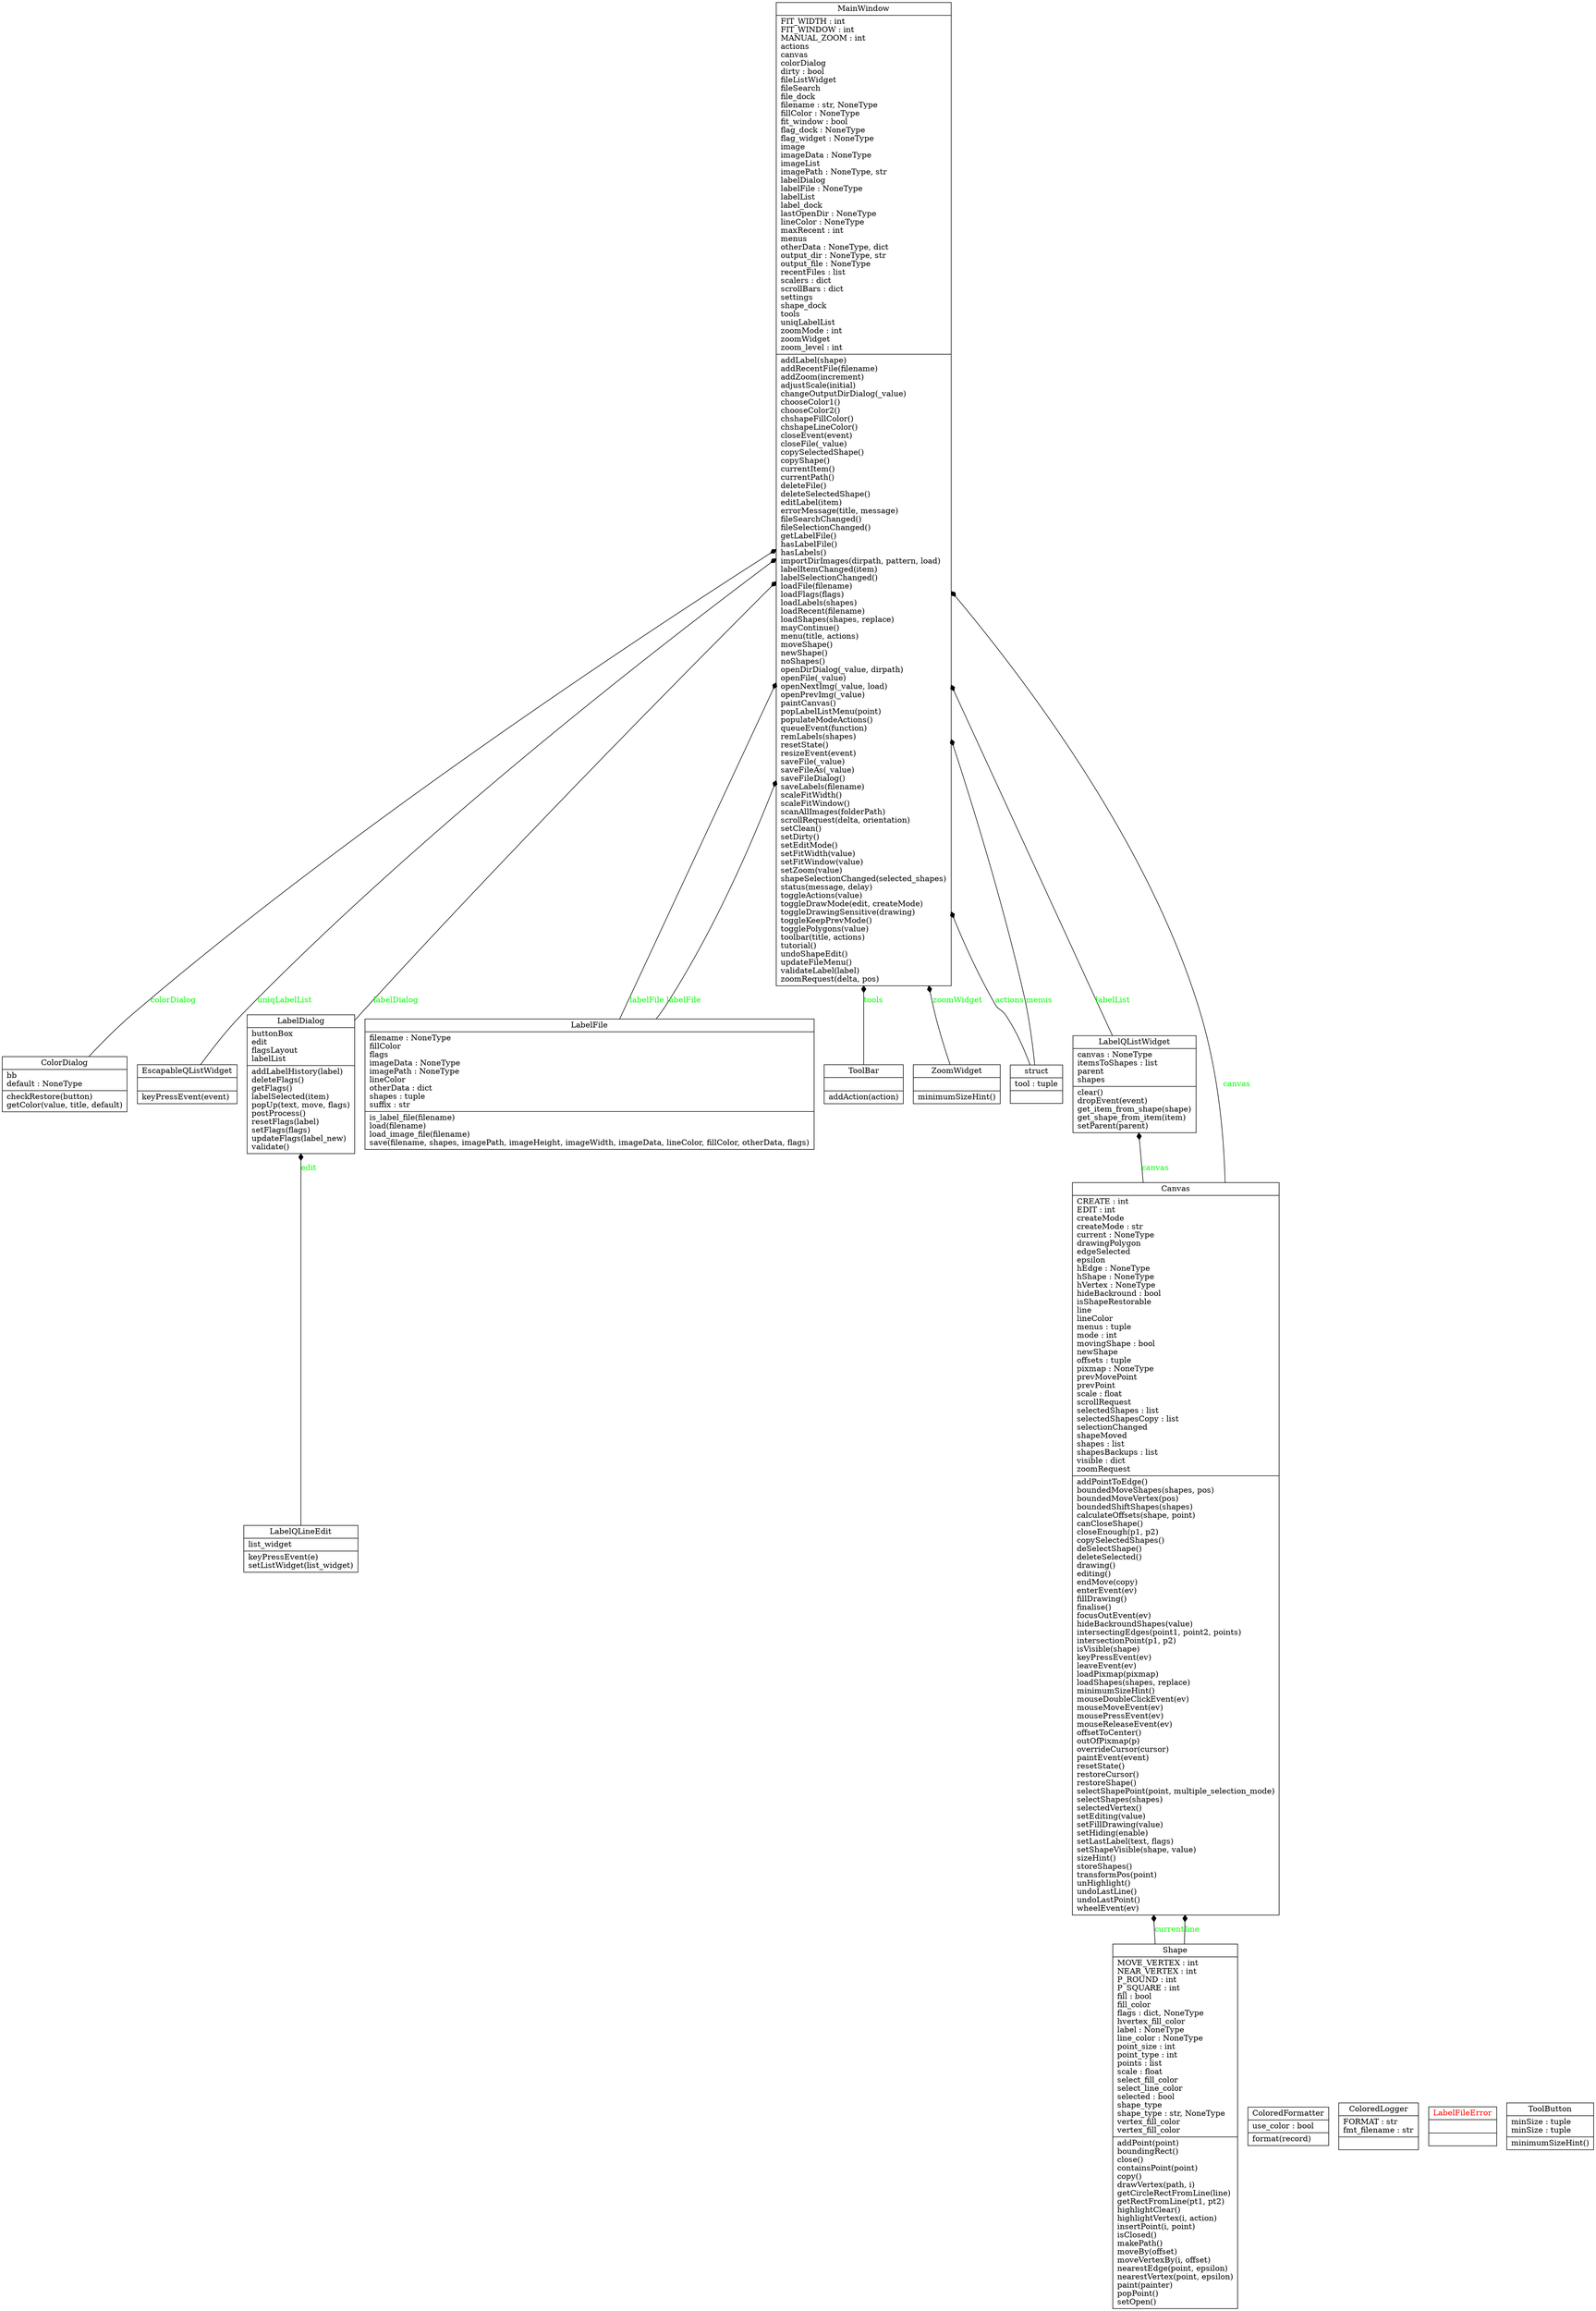 digraph "classes" {
charset="utf-8"
rankdir=BT
"0" [label="{Canvas|CREATE : int\lEDIT : int\lcreateMode\lcreateMode : str\lcurrent : NoneType\ldrawingPolygon\ledgeSelected\lepsilon\lhEdge : NoneType\lhShape : NoneType\lhVertex : NoneType\lhideBackround : bool\lisShapeRestorable\lline\llineColor\lmenus : tuple\lmode : int\lmovingShape : bool\lnewShape\loffsets : tuple\lpixmap : NoneType\lprevMovePoint\lprevPoint\lscale : float\lscrollRequest\lselectedShapes : list\lselectedShapesCopy : list\lselectionChanged\lshapeMoved\lshapes : list\lshapesBackups : list\lvisible : dict\lzoomRequest\l|addPointToEdge()\lboundedMoveShapes(shapes, pos)\lboundedMoveVertex(pos)\lboundedShiftShapes(shapes)\lcalculateOffsets(shape, point)\lcanCloseShape()\lcloseEnough(p1, p2)\lcopySelectedShapes()\ldeSelectShape()\ldeleteSelected()\ldrawing()\lediting()\lendMove(copy)\lenterEvent(ev)\lfillDrawing()\lfinalise()\lfocusOutEvent(ev)\lhideBackroundShapes(value)\lintersectingEdges(point1, point2, points)\lintersectionPoint(p1, p2)\lisVisible(shape)\lkeyPressEvent(ev)\lleaveEvent(ev)\lloadPixmap(pixmap)\lloadShapes(shapes, replace)\lminimumSizeHint()\lmouseDoubleClickEvent(ev)\lmouseMoveEvent(ev)\lmousePressEvent(ev)\lmouseReleaseEvent(ev)\loffsetToCenter()\loutOfPixmap(p)\loverrideCursor(cursor)\lpaintEvent(event)\lresetState()\lrestoreCursor()\lrestoreShape()\lselectShapePoint(point, multiple_selection_mode)\lselectShapes(shapes)\lselectedVertex()\lsetEditing(value)\lsetFillDrawing(value)\lsetHiding(enable)\lsetLastLabel(text, flags)\lsetShapeVisible(shape, value)\lsizeHint()\lstoreShapes()\ltransformPos(point)\lunHighlight()\lundoLastLine()\lundoLastPoint()\lwheelEvent(ev)\l}", shape="record"];
"1" [label="{ColorDialog|bb\ldefault : NoneType\l|checkRestore(button)\lgetColor(value, title, default)\l}", shape="record"];
"2" [label="{ColoredFormatter|use_color : bool\l|format(record)\l}", shape="record"];
"3" [label="{ColoredLogger|FORMAT : str\lfmt_filename : str\l|}", shape="record"];
"4" [label="{EscapableQListWidget|\l|keyPressEvent(event)\l}", shape="record"];
"5" [label="{LabelDialog|buttonBox\ledit\lflagsLayout\llabelList\l|addLabelHistory(label)\ldeleteFlags()\lgetFlags()\llabelSelected(item)\lpopUp(text, move, flags)\lpostProcess()\lresetFlags(label)\lsetFlags(flags)\lupdateFlags(label_new)\lvalidate()\l}", shape="record"];
"6" [label="{LabelFile|filename : NoneType\lfillColor\lflags\limageData : NoneType\limagePath : NoneType\llineColor\lotherData : dict\lshapes : tuple\lsuffix : str\l|is_label_file(filename)\lload(filename)\lload_image_file(filename)\lsave(filename, shapes, imagePath, imageHeight, imageWidth, imageData, lineColor, fillColor, otherData, flags)\l}", shape="record"];
"7" [fontcolor="red", label="{LabelFileError|\l|}", shape="record"];
"8" [label="{LabelQLineEdit|list_widget\l|keyPressEvent(e)\lsetListWidget(list_widget)\l}", shape="record"];
"9" [label="{LabelQListWidget|canvas : NoneType\litemsToShapes : list\lparent\lshapes\l|clear()\ldropEvent(event)\lget_item_from_shape(shape)\lget_shape_from_item(item)\lsetParent(parent)\l}", shape="record"];
"10" [label="{MainWindow|FIT_WIDTH : int\lFIT_WINDOW : int\lMANUAL_ZOOM : int\lactions\lcanvas\lcolorDialog\ldirty : bool\lfileListWidget\lfileSearch\lfile_dock\lfilename : str, NoneType\lfillColor : NoneType\lfit_window : bool\lflag_dock : NoneType\lflag_widget : NoneType\limage\limageData : NoneType\limageList\limagePath : NoneType, str\llabelDialog\llabelFile : NoneType\llabelList\llabel_dock\llastOpenDir : NoneType\llineColor : NoneType\lmaxRecent : int\lmenus\lotherData : NoneType, dict\loutput_dir : NoneType, str\loutput_file : NoneType\lrecentFiles : list\lscalers : dict\lscrollBars : dict\lsettings\lshape_dock\ltools\luniqLabelList\lzoomMode : int\lzoomWidget\lzoom_level : int\l|addLabel(shape)\laddRecentFile(filename)\laddZoom(increment)\ladjustScale(initial)\lchangeOutputDirDialog(_value)\lchooseColor1()\lchooseColor2()\lchshapeFillColor()\lchshapeLineColor()\lcloseEvent(event)\lcloseFile(_value)\lcopySelectedShape()\lcopyShape()\lcurrentItem()\lcurrentPath()\ldeleteFile()\ldeleteSelectedShape()\leditLabel(item)\lerrorMessage(title, message)\lfileSearchChanged()\lfileSelectionChanged()\lgetLabelFile()\lhasLabelFile()\lhasLabels()\limportDirImages(dirpath, pattern, load)\llabelItemChanged(item)\llabelSelectionChanged()\lloadFile(filename)\lloadFlags(flags)\lloadLabels(shapes)\lloadRecent(filename)\lloadShapes(shapes, replace)\lmayContinue()\lmenu(title, actions)\lmoveShape()\lnewShape()\lnoShapes()\lopenDirDialog(_value, dirpath)\lopenFile(_value)\lopenNextImg(_value, load)\lopenPrevImg(_value)\lpaintCanvas()\lpopLabelListMenu(point)\lpopulateModeActions()\lqueueEvent(function)\lremLabels(shapes)\lresetState()\lresizeEvent(event)\lsaveFile(_value)\lsaveFileAs(_value)\lsaveFileDialog()\lsaveLabels(filename)\lscaleFitWidth()\lscaleFitWindow()\lscanAllImages(folderPath)\lscrollRequest(delta, orientation)\lsetClean()\lsetDirty()\lsetEditMode()\lsetFitWidth(value)\lsetFitWindow(value)\lsetZoom(value)\lshapeSelectionChanged(selected_shapes)\lstatus(message, delay)\ltoggleActions(value)\ltoggleDrawMode(edit, createMode)\ltoggleDrawingSensitive(drawing)\ltoggleKeepPrevMode()\ltogglePolygons(value)\ltoolbar(title, actions)\ltutorial()\lundoShapeEdit()\lupdateFileMenu()\lvalidateLabel(label)\lzoomRequest(delta, pos)\l}", shape="record"];
"11" [label="{Shape|MOVE_VERTEX : int\lNEAR_VERTEX : int\lP_ROUND : int\lP_SQUARE : int\lfill : bool\lfill_color\lflags : dict, NoneType\lhvertex_fill_color\llabel : NoneType\lline_color : NoneType\lpoint_size : int\lpoint_type : int\lpoints : list\lscale : float\lselect_fill_color\lselect_line_color\lselected : bool\lshape_type\lshape_type : str, NoneType\lvertex_fill_color\lvertex_fill_color\l|addPoint(point)\lboundingRect()\lclose()\lcontainsPoint(point)\lcopy()\ldrawVertex(path, i)\lgetCircleRectFromLine(line)\lgetRectFromLine(pt1, pt2)\lhighlightClear()\lhighlightVertex(i, action)\linsertPoint(i, point)\lisClosed()\lmakePath()\lmoveBy(offset)\lmoveVertexBy(i, offset)\lnearestEdge(point, epsilon)\lnearestVertex(point, epsilon)\lpaint(painter)\lpopPoint()\lsetOpen()\l}", shape="record"];
"12" [label="{ToolBar|\l|addAction(action)\l}", shape="record"];
"13" [label="{ToolButton|minSize : tuple\lminSize : tuple\l|minimumSizeHint()\l}", shape="record"];
"14" [label="{ZoomWidget|\l|minimumSizeHint()\l}", shape="record"];
"15" [label="{struct|tool : tuple\l|}", shape="record"];
"0" -> "9" [arrowhead="diamond", arrowtail="none", fontcolor="green", label="canvas", style="solid"];
"0" -> "10" [arrowhead="diamond", arrowtail="none", fontcolor="green", label="canvas", style="solid"];
"1" -> "10" [arrowhead="diamond", arrowtail="none", fontcolor="green", label="colorDialog", style="solid"];
"4" -> "10" [arrowhead="diamond", arrowtail="none", fontcolor="green", label="uniqLabelList", style="solid"];
"5" -> "10" [arrowhead="diamond", arrowtail="none", fontcolor="green", label="labelDialog", style="solid"];
"6" -> "10" [arrowhead="diamond", arrowtail="none", fontcolor="green", label="labelFile", style="solid"];
"6" -> "10" [arrowhead="diamond", arrowtail="none", fontcolor="green", label="labelFile", style="solid"];
"8" -> "5" [arrowhead="diamond", arrowtail="none", fontcolor="green", label="edit", style="solid"];
"9" -> "10" [arrowhead="diamond", arrowtail="none", fontcolor="green", label="labelList", style="solid"];
"11" -> "0" [arrowhead="diamond", arrowtail="none", fontcolor="green", label="current", style="solid"];
"11" -> "0" [arrowhead="diamond", arrowtail="none", fontcolor="green", label="line", style="solid"];
"12" -> "10" [arrowhead="diamond", arrowtail="none", fontcolor="green", label="tools", style="solid"];
"14" -> "10" [arrowhead="diamond", arrowtail="none", fontcolor="green", label="zoomWidget", style="solid"];
"15" -> "10" [arrowhead="diamond", arrowtail="none", fontcolor="green", label="actions", style="solid"];
"15" -> "10" [arrowhead="diamond", arrowtail="none", fontcolor="green", label="menus", style="solid"];
}
